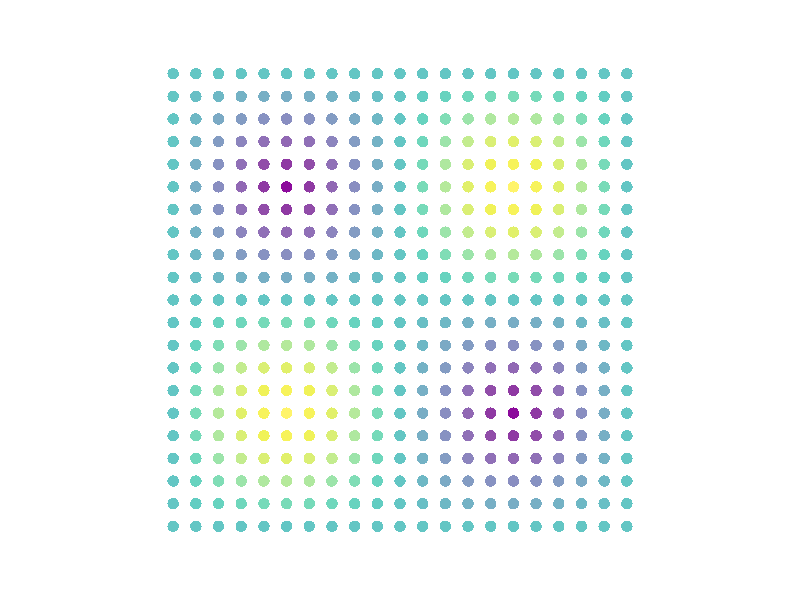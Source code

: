 #include "colors.inc"
background { rgb <1, 1, 1> }
camera {location <0, 0, 10>up <0,1,0> right <-1.33,0,0> angle 20look_at <0, 0, 0> sky <0, 1, 0> }
sphere { <-1, -1, 0>, 0.025 texture {  pigment { rgb <0.124783, 0.56509, 0.551089> } } }
sphere { <-0.9, -1, 0>, 0.025 texture {  pigment { rgb <0.124783, 0.56509, 0.551089> } } }
sphere { <-0.8, -1, 0>, 0.025 texture {  pigment { rgb <0.124783, 0.56509, 0.551089> } } }
sphere { <-0.7, -1, 0>, 0.025 texture {  pigment { rgb <0.124783, 0.56509, 0.551089> } } }
sphere { <-0.6, -1, 0>, 0.025 texture {  pigment { rgb <0.124783, 0.56509, 0.551089> } } }
sphere { <-0.5, -1, 0>, 0.025 texture {  pigment { rgb <0.124783, 0.56509, 0.551089> } } }
sphere { <-0.4, -1, 0>, 0.025 texture {  pigment { rgb <0.124783, 0.56509, 0.551089> } } }
sphere { <-0.3, -1, 0>, 0.025 texture {  pigment { rgb <0.124783, 0.56509, 0.551089> } } }
sphere { <-0.2, -1, 0>, 0.025 texture {  pigment { rgb <0.124783, 0.56509, 0.551089> } } }
sphere { <-0.1, -1, 0>, 0.025 texture {  pigment { rgb <0.124783, 0.56509, 0.551089> } } }
sphere { <5.55112e-17, -1, 0>, 0.025 texture {  pigment { rgb <0.124783, 0.56509, 0.551089> } } }
sphere { <0.1, -1, 0>, 0.025 texture {  pigment { rgb <0.124783, 0.56509, 0.551089> } } }
sphere { <0.2, -1, 0>, 0.025 texture {  pigment { rgb <0.124783, 0.56509, 0.551089> } } }
sphere { <0.3, -1, 0>, 0.025 texture {  pigment { rgb <0.124783, 0.56509, 0.551089> } } }
sphere { <0.4, -1, 0>, 0.025 texture {  pigment { rgb <0.124783, 0.56509, 0.551089> } } }
sphere { <0.5, -1, 0>, 0.025 texture {  pigment { rgb <0.124783, 0.56509, 0.551089> } } }
sphere { <0.6, -1, 0>, 0.025 texture {  pigment { rgb <0.124783, 0.56509, 0.551089> } } }
sphere { <0.7, -1, 0>, 0.025 texture {  pigment { rgb <0.124783, 0.56509, 0.551089> } } }
sphere { <0.8, -1, 0>, 0.025 texture {  pigment { rgb <0.124783, 0.56509, 0.551089> } } }
sphere { <0.9, -1, 0>, 0.025 texture {  pigment { rgb <0.124783, 0.56509, 0.551089> } } }
sphere { <1, -1, 0>, 0.025 texture {  pigment { rgb <0.124783, 0.56509, 0.551089> } } }
sphere { <-1, -0.9, 0>, 0.025 texture {  pigment { rgb <0.124783, 0.56509, 0.551089> } } }
sphere { <-0.9, -0.9, 0>, 0.025 texture {  pigment { rgb <0.122864, 0.609733, 0.538448> } } }
sphere { <-0.8, -0.9, 0>, 0.025 texture {  pigment { rgb <0.136466, 0.649899, 0.520817> } } }
sphere { <-0.7, -0.9, 0>, 0.025 texture {  pigment { rgb <0.160276, 0.681392, 0.502067> } } }
sphere { <-0.6, -0.9, 0>, 0.025 texture {  pigment { rgb <0.182348, 0.701256, 0.487573> } } }
sphere { <-0.5, -0.9, 0>, 0.025 texture {  pigment { rgb <0.191231, 0.708011, 0.482102> } } }
sphere { <-0.4, -0.9, 0>, 0.025 texture {  pigment { rgb <0.182348, 0.701256, 0.487573> } } }
sphere { <-0.3, -0.9, 0>, 0.025 texture {  pigment { rgb <0.160276, 0.681392, 0.502067> } } }
sphere { <-0.2, -0.9, 0>, 0.025 texture {  pigment { rgb <0.136466, 0.649899, 0.520817> } } }
sphere { <-0.1, -0.9, 0>, 0.025 texture {  pigment { rgb <0.122864, 0.609733, 0.538448> } } }
sphere { <5.55112e-17, -0.9, 0>, 0.025 texture {  pigment { rgb <0.124783, 0.56509, 0.551089> } } }
sphere { <0.1, -0.9, 0>, 0.025 texture {  pigment { rgb <0.138824, 0.52049, 0.55759> } } }
sphere { <0.2, -0.9, 0>, 0.025 texture {  pigment { rgb <0.157278, 0.480074, 0.559307> } } }
sphere { <0.3, -0.9, 0>, 0.025 texture {  pigment { rgb <0.17359, 0.447581, 0.558592> } } }
sphere { <0.4, -0.9, 0>, 0.025 texture {  pigment { rgb <0.184251, 0.426383, 0.557389> } } }
sphere { <0.5, -0.9, 0>, 0.025 texture {  pigment { rgb <0.187912, 0.419001, 0.556857> } } }
sphere { <0.6, -0.9, 0>, 0.025 texture {  pigment { rgb <0.184251, 0.426383, 0.557389> } } }
sphere { <0.7, -0.9, 0>, 0.025 texture {  pigment { rgb <0.17359, 0.447581, 0.558592> } } }
sphere { <0.8, -0.9, 0>, 0.025 texture {  pigment { rgb <0.157278, 0.480074, 0.559307> } } }
sphere { <0.9, -0.9, 0>, 0.025 texture {  pigment { rgb <0.138824, 0.52049, 0.55759> } } }
sphere { <1, -0.9, 0>, 0.025 texture {  pigment { rgb <0.124783, 0.56509, 0.551089> } } }
sphere { <-1, -0.8, 0>, 0.025 texture {  pigment { rgb <0.124783, 0.56509, 0.551089> } } }
sphere { <-0.9, -0.8, 0>, 0.025 texture {  pigment { rgb <0.136466, 0.649899, 0.520817> } } }
sphere { <-0.8, -0.8, 0>, 0.025 texture {  pigment { rgb <0.215375, 0.72407, 0.467841> } } }
sphere { <-0.7, -0.8, 0>, 0.025 texture {  pigment { rgb <0.331532, 0.77766, 0.403293> } } }
sphere { <-0.6, -0.8, 0>, 0.025 texture {  pigment { rgb <0.427026, 0.807977, 0.349076> } } }
sphere { <-0.5, -0.8, 0>, 0.025 texture {  pigment { rgb <0.462619, 0.817525, 0.327972> } } }
sphere { <-0.4, -0.8, 0>, 0.025 texture {  pigment { rgb <0.427026, 0.807977, 0.349076> } } }
sphere { <-0.3, -0.8, 0>, 0.025 texture {  pigment { rgb <0.331532, 0.77766, 0.403293> } } }
sphere { <-0.2, -0.8, 0>, 0.025 texture {  pigment { rgb <0.215375, 0.72407, 0.467841> } } }
sphere { <-0.1, -0.8, 0>, 0.025 texture {  pigment { rgb <0.136466, 0.649899, 0.520817> } } }
sphere { <5.55112e-17, -0.8, 0>, 0.025 texture {  pigment { rgb <0.124783, 0.56509, 0.551089> } } }
sphere { <0.1, -0.8, 0>, 0.025 texture {  pigment { rgb <0.157278, 0.480074, 0.559307> } } }
sphere { <0.2, -0.8, 0>, 0.025 texture {  pigment { rgb <0.19666, 0.401006, 0.555337> } } }
sphere { <0.3, -0.8, 0>, 0.025 texture {  pigment { rgb <0.226386, 0.334122, 0.546701> } } }
sphere { <0.4, -0.8, 0>, 0.025 texture {  pigment { rgb <0.244043, 0.288487, 0.536781> } } }
sphere { <0.5, -0.8, 0>, 0.025 texture {  pigment { rgb <0.249831, 0.272229, 0.53204> } } }
sphere { <0.6, -0.8, 0>, 0.025 texture {  pigment { rgb <0.244043, 0.288487, 0.536781> } } }
sphere { <0.7, -0.8, 0>, 0.025 texture {  pigment { rgb <0.226386, 0.334122, 0.546701> } } }
sphere { <0.8, -0.8, 0>, 0.025 texture {  pigment { rgb <0.19666, 0.401006, 0.555337> } } }
sphere { <0.9, -0.8, 0>, 0.025 texture {  pigment { rgb <0.157278, 0.480074, 0.559307> } } }
sphere { <1, -0.8, 0>, 0.025 texture {  pigment { rgb <0.124783, 0.56509, 0.551089> } } }
sphere { <-1, -0.7, 0>, 0.025 texture {  pigment { rgb <0.124783, 0.56509, 0.551089> } } }
sphere { <-0.9, -0.7, 0>, 0.025 texture {  pigment { rgb <0.160276, 0.681392, 0.502067> } } }
sphere { <-0.8, -0.7, 0>, 0.025 texture {  pigment { rgb <0.331532, 0.77766, 0.403293> } } }
sphere { <-0.7, -0.7, 0>, 0.025 texture {  pigment { rgb <0.54838, 0.837755, 0.274739> } } }
sphere { <-0.6, -0.7, 0>, 0.025 texture {  pigment { rgb <0.698564, 0.866272, 0.176366> } } }
sphere { <-0.5, -0.7, 0>, 0.025 texture {  pigment { rgb <0.749222, 0.874384, 0.145167> } } }
sphere { <-0.4, -0.7, 0>, 0.025 texture {  pigment { rgb <0.698564, 0.866272, 0.176366> } } }
sphere { <-0.3, -0.7, 0>, 0.025 texture {  pigment { rgb <0.54838, 0.837755, 0.274739> } } }
sphere { <-0.2, -0.7, 0>, 0.025 texture {  pigment { rgb <0.331532, 0.77766, 0.403293> } } }
sphere { <-0.1, -0.7, 0>, 0.025 texture {  pigment { rgb <0.160276, 0.681392, 0.502067> } } }
sphere { <5.55112e-17, -0.7, 0>, 0.025 texture {  pigment { rgb <0.124783, 0.56509, 0.551089> } } }
sphere { <0.1, -0.7, 0>, 0.025 texture {  pigment { rgb <0.17359, 0.447581, 0.558592> } } }
sphere { <0.2, -0.7, 0>, 0.025 texture {  pigment { rgb <0.226386, 0.334122, 0.546701> } } }
sphere { <0.3, -0.7, 0>, 0.025 texture {  pigment { rgb <0.262469, 0.233444, 0.517352> } } }
sphere { <0.4, -0.7, 0>, 0.025 texture {  pigment { rgb <0.279658, 0.16308, 0.475699> } } }
sphere { <0.5, -0.7, 0>, 0.025 texture {  pigment { rgb <0.283193, 0.13772, 0.455628> } } }
sphere { <0.6, -0.7, 0>, 0.025 texture {  pigment { rgb <0.279658, 0.16308, 0.475699> } } }
sphere { <0.7, -0.7, 0>, 0.025 texture {  pigment { rgb <0.262469, 0.233444, 0.517352> } } }
sphere { <0.8, -0.7, 0>, 0.025 texture {  pigment { rgb <0.226386, 0.334122, 0.546701> } } }
sphere { <0.9, -0.7, 0>, 0.025 texture {  pigment { rgb <0.17359, 0.447581, 0.558592> } } }
sphere { <1, -0.7, 0>, 0.025 texture {  pigment { rgb <0.124783, 0.56509, 0.551089> } } }
sphere { <-1, -0.6, 0>, 0.025 texture {  pigment { rgb <0.124783, 0.56509, 0.551089> } } }
sphere { <-0.9, -0.6, 0>, 0.025 texture {  pigment { rgb <0.182348, 0.701256, 0.487573> } } }
sphere { <-0.8, -0.6, 0>, 0.025 texture {  pigment { rgb <0.427026, 0.807977, 0.349076> } } }
sphere { <-0.7, -0.6, 0>, 0.025 texture {  pigment { rgb <0.698564, 0.866272, 0.176366> } } }
sphere { <-0.6, -0.6, 0>, 0.025 texture {  pigment { rgb <0.869661, 0.891161, 0.0982422> } } }
sphere { <-0.5, -0.6, 0>, 0.025 texture {  pigment { rgb <0.930867, 0.898384, 0.104401> } } }
sphere { <-0.4, -0.6, 0>, 0.025 texture {  pigment { rgb <0.869661, 0.891161, 0.0982422> } } }
sphere { <-0.3, -0.6, 0>, 0.025 texture {  pigment { rgb <0.698564, 0.866272, 0.176366> } } }
sphere { <-0.2, -0.6, 0>, 0.025 texture {  pigment { rgb <0.427026, 0.807977, 0.349076> } } }
sphere { <-0.1, -0.6, 0>, 0.025 texture {  pigment { rgb <0.182348, 0.701256, 0.487573> } } }
sphere { <5.55112e-17, -0.6, 0>, 0.025 texture {  pigment { rgb <0.124783, 0.56509, 0.551089> } } }
sphere { <0.1, -0.6, 0>, 0.025 texture {  pigment { rgb <0.184251, 0.426383, 0.557389> } } }
sphere { <0.2, -0.6, 0>, 0.025 texture {  pigment { rgb <0.244043, 0.288487, 0.536781> } } }
sphere { <0.3, -0.6, 0>, 0.025 texture {  pigment { rgb <0.279658, 0.16308, 0.475699> } } }
sphere { <0.4, -0.6, 0>, 0.025 texture {  pigment { rgb <0.282751, 0.0735842, 0.396304> } } }
sphere { <0.5, -0.6, 0>, 0.025 texture {  pigment { rgb <0.276016, 0.0402326, 0.364529> } } }
sphere { <0.6, -0.6, 0>, 0.025 texture {  pigment { rgb <0.282751, 0.0735842, 0.396304> } } }
sphere { <0.7, -0.6, 0>, 0.025 texture {  pigment { rgb <0.279658, 0.16308, 0.475699> } } }
sphere { <0.8, -0.6, 0>, 0.025 texture {  pigment { rgb <0.244043, 0.288487, 0.536781> } } }
sphere { <0.9, -0.6, 0>, 0.025 texture {  pigment { rgb <0.184251, 0.426383, 0.557389> } } }
sphere { <1, -0.6, 0>, 0.025 texture {  pigment { rgb <0.124783, 0.56509, 0.551089> } } }
sphere { <-1, -0.5, 0>, 0.025 texture {  pigment { rgb <0.124783, 0.56509, 0.551089> } } }
sphere { <-0.9, -0.5, 0>, 0.025 texture {  pigment { rgb <0.191231, 0.708011, 0.482102> } } }
sphere { <-0.8, -0.5, 0>, 0.025 texture {  pigment { rgb <0.462619, 0.817525, 0.327972> } } }
sphere { <-0.7, -0.5, 0>, 0.025 texture {  pigment { rgb <0.749222, 0.874384, 0.145167> } } }
sphere { <-0.6, -0.5, 0>, 0.025 texture {  pigment { rgb <0.930867, 0.898384, 0.104401> } } }
sphere { <-0.5, -0.5, 0>, 0.025 texture {  pigment { rgb <1.00238, 0.905727, 0.147202> } } }
sphere { <-0.4, -0.5, 0>, 0.025 texture {  pigment { rgb <0.930867, 0.898384, 0.104401> } } }
sphere { <-0.3, -0.5, 0>, 0.025 texture {  pigment { rgb <0.749222, 0.874384, 0.145167> } } }
sphere { <-0.2, -0.5, 0>, 0.025 texture {  pigment { rgb <0.462619, 0.817525, 0.327972> } } }
sphere { <-0.1, -0.5, 0>, 0.025 texture {  pigment { rgb <0.191231, 0.708011, 0.482102> } } }
sphere { <5.55112e-17, -0.5, 0>, 0.025 texture {  pigment { rgb <0.124783, 0.56509, 0.551089> } } }
sphere { <0.1, -0.5, 0>, 0.025 texture {  pigment { rgb <0.187912, 0.419001, 0.556857> } } }
sphere { <0.2, -0.5, 0>, 0.025 texture {  pigment { rgb <0.249831, 0.272229, 0.53204> } } }
sphere { <0.3, -0.5, 0>, 0.025 texture {  pigment { rgb <0.283193, 0.13772, 0.455628> } } }
sphere { <0.4, -0.5, 0>, 0.025 texture {  pigment { rgb <0.276016, 0.0402326, 0.364529> } } }
sphere { <0.5, -0.5, 0>, 0.025 texture {  pigment { rgb <0.262736, 0.0029581, 0.333353> } } }
sphere { <0.6, -0.5, 0>, 0.025 texture {  pigment { rgb <0.276016, 0.0402326, 0.364529> } } }
sphere { <0.7, -0.5, 0>, 0.025 texture {  pigment { rgb <0.283193, 0.13772, 0.455628> } } }
sphere { <0.8, -0.5, 0>, 0.025 texture {  pigment { rgb <0.249831, 0.272229, 0.53204> } } }
sphere { <0.9, -0.5, 0>, 0.025 texture {  pigment { rgb <0.187912, 0.419001, 0.556857> } } }
sphere { <1, -0.5, 0>, 0.025 texture {  pigment { rgb <0.124783, 0.56509, 0.551089> } } }
sphere { <-1, -0.4, 0>, 0.025 texture {  pigment { rgb <0.124783, 0.56509, 0.551089> } } }
sphere { <-0.9, -0.4, 0>, 0.025 texture {  pigment { rgb <0.182348, 0.701256, 0.487573> } } }
sphere { <-0.8, -0.4, 0>, 0.025 texture {  pigment { rgb <0.427026, 0.807977, 0.349076> } } }
sphere { <-0.7, -0.4, 0>, 0.025 texture {  pigment { rgb <0.698564, 0.866272, 0.176366> } } }
sphere { <-0.6, -0.4, 0>, 0.025 texture {  pigment { rgb <0.869661, 0.891161, 0.0982422> } } }
sphere { <-0.5, -0.4, 0>, 0.025 texture {  pigment { rgb <0.930867, 0.898384, 0.104401> } } }
sphere { <-0.4, -0.4, 0>, 0.025 texture {  pigment { rgb <0.869661, 0.891161, 0.0982422> } } }
sphere { <-0.3, -0.4, 0>, 0.025 texture {  pigment { rgb <0.698564, 0.866272, 0.176366> } } }
sphere { <-0.2, -0.4, 0>, 0.025 texture {  pigment { rgb <0.427026, 0.807977, 0.349076> } } }
sphere { <-0.1, -0.4, 0>, 0.025 texture {  pigment { rgb <0.182348, 0.701256, 0.487573> } } }
sphere { <5.55112e-17, -0.4, 0>, 0.025 texture {  pigment { rgb <0.124783, 0.56509, 0.551089> } } }
sphere { <0.1, -0.4, 0>, 0.025 texture {  pigment { rgb <0.184251, 0.426383, 0.557389> } } }
sphere { <0.2, -0.4, 0>, 0.025 texture {  pigment { rgb <0.244043, 0.288487, 0.536781> } } }
sphere { <0.3, -0.4, 0>, 0.025 texture {  pigment { rgb <0.279658, 0.16308, 0.475699> } } }
sphere { <0.4, -0.4, 0>, 0.025 texture {  pigment { rgb <0.282751, 0.0735842, 0.396304> } } }
sphere { <0.5, -0.4, 0>, 0.025 texture {  pigment { rgb <0.276016, 0.0402326, 0.364529> } } }
sphere { <0.6, -0.4, 0>, 0.025 texture {  pigment { rgb <0.282751, 0.0735842, 0.396304> } } }
sphere { <0.7, -0.4, 0>, 0.025 texture {  pigment { rgb <0.279658, 0.16308, 0.475699> } } }
sphere { <0.8, -0.4, 0>, 0.025 texture {  pigment { rgb <0.244043, 0.288487, 0.536781> } } }
sphere { <0.9, -0.4, 0>, 0.025 texture {  pigment { rgb <0.184251, 0.426383, 0.557389> } } }
sphere { <1, -0.4, 0>, 0.025 texture {  pigment { rgb <0.124783, 0.56509, 0.551089> } } }
sphere { <-1, -0.3, 0>, 0.025 texture {  pigment { rgb <0.124783, 0.56509, 0.551089> } } }
sphere { <-0.9, -0.3, 0>, 0.025 texture {  pigment { rgb <0.160276, 0.681392, 0.502067> } } }
sphere { <-0.8, -0.3, 0>, 0.025 texture {  pigment { rgb <0.331532, 0.77766, 0.403293> } } }
sphere { <-0.7, -0.3, 0>, 0.025 texture {  pigment { rgb <0.54838, 0.837755, 0.274739> } } }
sphere { <-0.6, -0.3, 0>, 0.025 texture {  pigment { rgb <0.698564, 0.866272, 0.176366> } } }
sphere { <-0.5, -0.3, 0>, 0.025 texture {  pigment { rgb <0.749222, 0.874384, 0.145167> } } }
sphere { <-0.4, -0.3, 0>, 0.025 texture {  pigment { rgb <0.698564, 0.866272, 0.176366> } } }
sphere { <-0.3, -0.3, 0>, 0.025 texture {  pigment { rgb <0.54838, 0.837755, 0.274739> } } }
sphere { <-0.2, -0.3, 0>, 0.025 texture {  pigment { rgb <0.331532, 0.77766, 0.403293> } } }
sphere { <-0.1, -0.3, 0>, 0.025 texture {  pigment { rgb <0.160276, 0.681392, 0.502067> } } }
sphere { <5.55112e-17, -0.3, 0>, 0.025 texture {  pigment { rgb <0.124783, 0.56509, 0.551089> } } }
sphere { <0.1, -0.3, 0>, 0.025 texture {  pigment { rgb <0.17359, 0.447581, 0.558592> } } }
sphere { <0.2, -0.3, 0>, 0.025 texture {  pigment { rgb <0.226386, 0.334122, 0.546701> } } }
sphere { <0.3, -0.3, 0>, 0.025 texture {  pigment { rgb <0.262469, 0.233444, 0.517352> } } }
sphere { <0.4, -0.3, 0>, 0.025 texture {  pigment { rgb <0.279658, 0.16308, 0.475699> } } }
sphere { <0.5, -0.3, 0>, 0.025 texture {  pigment { rgb <0.283193, 0.13772, 0.455628> } } }
sphere { <0.6, -0.3, 0>, 0.025 texture {  pigment { rgb <0.279658, 0.16308, 0.475699> } } }
sphere { <0.7, -0.3, 0>, 0.025 texture {  pigment { rgb <0.262469, 0.233444, 0.517352> } } }
sphere { <0.8, -0.3, 0>, 0.025 texture {  pigment { rgb <0.226386, 0.334122, 0.546701> } } }
sphere { <0.9, -0.3, 0>, 0.025 texture {  pigment { rgb <0.17359, 0.447581, 0.558592> } } }
sphere { <1, -0.3, 0>, 0.025 texture {  pigment { rgb <0.124783, 0.56509, 0.551089> } } }
sphere { <-1, -0.2, 0>, 0.025 texture {  pigment { rgb <0.124783, 0.56509, 0.551089> } } }
sphere { <-0.9, -0.2, 0>, 0.025 texture {  pigment { rgb <0.136466, 0.649899, 0.520817> } } }
sphere { <-0.8, -0.2, 0>, 0.025 texture {  pigment { rgb <0.215375, 0.72407, 0.467841> } } }
sphere { <-0.7, -0.2, 0>, 0.025 texture {  pigment { rgb <0.331532, 0.77766, 0.403293> } } }
sphere { <-0.6, -0.2, 0>, 0.025 texture {  pigment { rgb <0.427026, 0.807977, 0.349076> } } }
sphere { <-0.5, -0.2, 0>, 0.025 texture {  pigment { rgb <0.462619, 0.817525, 0.327972> } } }
sphere { <-0.4, -0.2, 0>, 0.025 texture {  pigment { rgb <0.427026, 0.807977, 0.349076> } } }
sphere { <-0.3, -0.2, 0>, 0.025 texture {  pigment { rgb <0.331532, 0.77766, 0.403293> } } }
sphere { <-0.2, -0.2, 0>, 0.025 texture {  pigment { rgb <0.215375, 0.72407, 0.467841> } } }
sphere { <-0.1, -0.2, 0>, 0.025 texture {  pigment { rgb <0.136466, 0.649899, 0.520817> } } }
sphere { <5.55112e-17, -0.2, 0>, 0.025 texture {  pigment { rgb <0.124783, 0.56509, 0.551089> } } }
sphere { <0.1, -0.2, 0>, 0.025 texture {  pigment { rgb <0.157278, 0.480074, 0.559307> } } }
sphere { <0.2, -0.2, 0>, 0.025 texture {  pigment { rgb <0.19666, 0.401006, 0.555337> } } }
sphere { <0.3, -0.2, 0>, 0.025 texture {  pigment { rgb <0.226386, 0.334122, 0.546701> } } }
sphere { <0.4, -0.2, 0>, 0.025 texture {  pigment { rgb <0.244043, 0.288487, 0.536781> } } }
sphere { <0.5, -0.2, 0>, 0.025 texture {  pigment { rgb <0.249831, 0.272229, 0.53204> } } }
sphere { <0.6, -0.2, 0>, 0.025 texture {  pigment { rgb <0.244043, 0.288487, 0.536781> } } }
sphere { <0.7, -0.2, 0>, 0.025 texture {  pigment { rgb <0.226386, 0.334122, 0.546701> } } }
sphere { <0.8, -0.2, 0>, 0.025 texture {  pigment { rgb <0.19666, 0.401006, 0.555337> } } }
sphere { <0.9, -0.2, 0>, 0.025 texture {  pigment { rgb <0.157278, 0.480074, 0.559307> } } }
sphere { <1, -0.2, 0>, 0.025 texture {  pigment { rgb <0.124783, 0.56509, 0.551089> } } }
sphere { <-1, -0.1, 0>, 0.025 texture {  pigment { rgb <0.124783, 0.56509, 0.551089> } } }
sphere { <-0.9, -0.1, 0>, 0.025 texture {  pigment { rgb <0.122864, 0.609733, 0.538448> } } }
sphere { <-0.8, -0.1, 0>, 0.025 texture {  pigment { rgb <0.136466, 0.649899, 0.520817> } } }
sphere { <-0.7, -0.1, 0>, 0.025 texture {  pigment { rgb <0.160276, 0.681392, 0.502067> } } }
sphere { <-0.6, -0.1, 0>, 0.025 texture {  pigment { rgb <0.182348, 0.701256, 0.487573> } } }
sphere { <-0.5, -0.1, 0>, 0.025 texture {  pigment { rgb <0.191231, 0.708011, 0.482102> } } }
sphere { <-0.4, -0.1, 0>, 0.025 texture {  pigment { rgb <0.182348, 0.701256, 0.487573> } } }
sphere { <-0.3, -0.1, 0>, 0.025 texture {  pigment { rgb <0.160276, 0.681392, 0.502067> } } }
sphere { <-0.2, -0.1, 0>, 0.025 texture {  pigment { rgb <0.136466, 0.649899, 0.520817> } } }
sphere { <-0.1, -0.1, 0>, 0.025 texture {  pigment { rgb <0.122864, 0.609733, 0.538448> } } }
sphere { <5.55112e-17, -0.1, 0>, 0.025 texture {  pigment { rgb <0.124783, 0.56509, 0.551089> } } }
sphere { <0.1, -0.1, 0>, 0.025 texture {  pigment { rgb <0.138824, 0.52049, 0.55759> } } }
sphere { <0.2, -0.1, 0>, 0.025 texture {  pigment { rgb <0.157278, 0.480074, 0.559307> } } }
sphere { <0.3, -0.1, 0>, 0.025 texture {  pigment { rgb <0.17359, 0.447581, 0.558592> } } }
sphere { <0.4, -0.1, 0>, 0.025 texture {  pigment { rgb <0.184251, 0.426383, 0.557389> } } }
sphere { <0.5, -0.1, 0>, 0.025 texture {  pigment { rgb <0.187912, 0.419001, 0.556857> } } }
sphere { <0.6, -0.1, 0>, 0.025 texture {  pigment { rgb <0.184251, 0.426383, 0.557389> } } }
sphere { <0.7, -0.1, 0>, 0.025 texture {  pigment { rgb <0.17359, 0.447581, 0.558592> } } }
sphere { <0.8, -0.1, 0>, 0.025 texture {  pigment { rgb <0.157278, 0.480074, 0.559307> } } }
sphere { <0.9, -0.1, 0>, 0.025 texture {  pigment { rgb <0.138824, 0.52049, 0.55759> } } }
sphere { <1, -0.1, 0>, 0.025 texture {  pigment { rgb <0.124783, 0.56509, 0.551089> } } }
sphere { <-1, 5.55112e-17, 0>, 0.025 texture {  pigment { rgb <0.124783, 0.56509, 0.551089> } } }
sphere { <-0.9, 5.55112e-17, 0>, 0.025 texture {  pigment { rgb <0.124783, 0.56509, 0.551089> } } }
sphere { <-0.8, 5.55112e-17, 0>, 0.025 texture {  pigment { rgb <0.124783, 0.56509, 0.551089> } } }
sphere { <-0.7, 5.55112e-17, 0>, 0.025 texture {  pigment { rgb <0.124783, 0.56509, 0.551089> } } }
sphere { <-0.6, 5.55112e-17, 0>, 0.025 texture {  pigment { rgb <0.124783, 0.56509, 0.551089> } } }
sphere { <-0.5, 5.55112e-17, 0>, 0.025 texture {  pigment { rgb <0.124783, 0.56509, 0.551089> } } }
sphere { <-0.4, 5.55112e-17, 0>, 0.025 texture {  pigment { rgb <0.124783, 0.56509, 0.551089> } } }
sphere { <-0.3, 5.55112e-17, 0>, 0.025 texture {  pigment { rgb <0.124783, 0.56509, 0.551089> } } }
sphere { <-0.2, 5.55112e-17, 0>, 0.025 texture {  pigment { rgb <0.124783, 0.56509, 0.551089> } } }
sphere { <-0.1, 5.55112e-17, 0>, 0.025 texture {  pigment { rgb <0.124783, 0.56509, 0.551089> } } }
sphere { <5.55112e-17, 5.55112e-17, 0>, 0.025 texture {  pigment { rgb <0.124783, 0.56509, 0.551089> } } }
sphere { <0.1, 5.55112e-17, 0>, 0.025 texture {  pigment { rgb <0.124783, 0.56509, 0.551089> } } }
sphere { <0.2, 5.55112e-17, 0>, 0.025 texture {  pigment { rgb <0.124783, 0.56509, 0.551089> } } }
sphere { <0.3, 5.55112e-17, 0>, 0.025 texture {  pigment { rgb <0.124783, 0.56509, 0.551089> } } }
sphere { <0.4, 5.55112e-17, 0>, 0.025 texture {  pigment { rgb <0.124783, 0.56509, 0.551089> } } }
sphere { <0.5, 5.55112e-17, 0>, 0.025 texture {  pigment { rgb <0.124783, 0.56509, 0.551089> } } }
sphere { <0.6, 5.55112e-17, 0>, 0.025 texture {  pigment { rgb <0.124783, 0.56509, 0.551089> } } }
sphere { <0.7, 5.55112e-17, 0>, 0.025 texture {  pigment { rgb <0.124783, 0.56509, 0.551089> } } }
sphere { <0.8, 5.55112e-17, 0>, 0.025 texture {  pigment { rgb <0.124783, 0.56509, 0.551089> } } }
sphere { <0.9, 5.55112e-17, 0>, 0.025 texture {  pigment { rgb <0.124783, 0.56509, 0.551089> } } }
sphere { <1, 5.55112e-17, 0>, 0.025 texture {  pigment { rgb <0.124783, 0.56509, 0.551089> } } }
sphere { <-1, 0.1, 0>, 0.025 texture {  pigment { rgb <0.124783, 0.56509, 0.551089> } } }
sphere { <-0.9, 0.1, 0>, 0.025 texture {  pigment { rgb <0.138824, 0.52049, 0.55759> } } }
sphere { <-0.8, 0.1, 0>, 0.025 texture {  pigment { rgb <0.157278, 0.480074, 0.559307> } } }
sphere { <-0.7, 0.1, 0>, 0.025 texture {  pigment { rgb <0.17359, 0.447581, 0.558592> } } }
sphere { <-0.6, 0.1, 0>, 0.025 texture {  pigment { rgb <0.184251, 0.426383, 0.557389> } } }
sphere { <-0.5, 0.1, 0>, 0.025 texture {  pigment { rgb <0.187912, 0.419001, 0.556857> } } }
sphere { <-0.4, 0.1, 0>, 0.025 texture {  pigment { rgb <0.184251, 0.426383, 0.557389> } } }
sphere { <-0.3, 0.1, 0>, 0.025 texture {  pigment { rgb <0.17359, 0.447581, 0.558592> } } }
sphere { <-0.2, 0.1, 0>, 0.025 texture {  pigment { rgb <0.157278, 0.480074, 0.559307> } } }
sphere { <-0.1, 0.1, 0>, 0.025 texture {  pigment { rgb <0.138824, 0.52049, 0.55759> } } }
sphere { <5.55112e-17, 0.1, 0>, 0.025 texture {  pigment { rgb <0.124783, 0.56509, 0.551089> } } }
sphere { <0.1, 0.1, 0>, 0.025 texture {  pigment { rgb <0.122864, 0.609733, 0.538448> } } }
sphere { <0.2, 0.1, 0>, 0.025 texture {  pigment { rgb <0.136466, 0.649899, 0.520817> } } }
sphere { <0.3, 0.1, 0>, 0.025 texture {  pigment { rgb <0.160276, 0.681392, 0.502067> } } }
sphere { <0.4, 0.1, 0>, 0.025 texture {  pigment { rgb <0.182348, 0.701256, 0.487573> } } }
sphere { <0.5, 0.1, 0>, 0.025 texture {  pigment { rgb <0.191231, 0.708011, 0.482102> } } }
sphere { <0.6, 0.1, 0>, 0.025 texture {  pigment { rgb <0.182348, 0.701256, 0.487573> } } }
sphere { <0.7, 0.1, 0>, 0.025 texture {  pigment { rgb <0.160276, 0.681392, 0.502067> } } }
sphere { <0.8, 0.1, 0>, 0.025 texture {  pigment { rgb <0.136466, 0.649899, 0.520817> } } }
sphere { <0.9, 0.1, 0>, 0.025 texture {  pigment { rgb <0.122864, 0.609733, 0.538448> } } }
sphere { <1, 0.1, 0>, 0.025 texture {  pigment { rgb <0.124783, 0.56509, 0.551089> } } }
sphere { <-1, 0.2, 0>, 0.025 texture {  pigment { rgb <0.124783, 0.56509, 0.551089> } } }
sphere { <-0.9, 0.2, 0>, 0.025 texture {  pigment { rgb <0.157278, 0.480074, 0.559307> } } }
sphere { <-0.8, 0.2, 0>, 0.025 texture {  pigment { rgb <0.19666, 0.401006, 0.555337> } } }
sphere { <-0.7, 0.2, 0>, 0.025 texture {  pigment { rgb <0.226386, 0.334122, 0.546701> } } }
sphere { <-0.6, 0.2, 0>, 0.025 texture {  pigment { rgb <0.244043, 0.288487, 0.536781> } } }
sphere { <-0.5, 0.2, 0>, 0.025 texture {  pigment { rgb <0.249831, 0.272229, 0.53204> } } }
sphere { <-0.4, 0.2, 0>, 0.025 texture {  pigment { rgb <0.244043, 0.288487, 0.536781> } } }
sphere { <-0.3, 0.2, 0>, 0.025 texture {  pigment { rgb <0.226386, 0.334122, 0.546701> } } }
sphere { <-0.2, 0.2, 0>, 0.025 texture {  pigment { rgb <0.19666, 0.401006, 0.555337> } } }
sphere { <-0.1, 0.2, 0>, 0.025 texture {  pigment { rgb <0.157278, 0.480074, 0.559307> } } }
sphere { <5.55112e-17, 0.2, 0>, 0.025 texture {  pigment { rgb <0.124783, 0.56509, 0.551089> } } }
sphere { <0.1, 0.2, 0>, 0.025 texture {  pigment { rgb <0.136466, 0.649899, 0.520817> } } }
sphere { <0.2, 0.2, 0>, 0.025 texture {  pigment { rgb <0.215375, 0.72407, 0.467841> } } }
sphere { <0.3, 0.2, 0>, 0.025 texture {  pigment { rgb <0.331532, 0.77766, 0.403293> } } }
sphere { <0.4, 0.2, 0>, 0.025 texture {  pigment { rgb <0.427026, 0.807977, 0.349076> } } }
sphere { <0.5, 0.2, 0>, 0.025 texture {  pigment { rgb <0.462619, 0.817525, 0.327972> } } }
sphere { <0.6, 0.2, 0>, 0.025 texture {  pigment { rgb <0.427026, 0.807977, 0.349076> } } }
sphere { <0.7, 0.2, 0>, 0.025 texture {  pigment { rgb <0.331532, 0.77766, 0.403293> } } }
sphere { <0.8, 0.2, 0>, 0.025 texture {  pigment { rgb <0.215375, 0.72407, 0.467841> } } }
sphere { <0.9, 0.2, 0>, 0.025 texture {  pigment { rgb <0.136466, 0.649899, 0.520817> } } }
sphere { <1, 0.2, 0>, 0.025 texture {  pigment { rgb <0.124783, 0.56509, 0.551089> } } }
sphere { <-1, 0.3, 0>, 0.025 texture {  pigment { rgb <0.124783, 0.56509, 0.551089> } } }
sphere { <-0.9, 0.3, 0>, 0.025 texture {  pigment { rgb <0.17359, 0.447581, 0.558592> } } }
sphere { <-0.8, 0.3, 0>, 0.025 texture {  pigment { rgb <0.226386, 0.334122, 0.546701> } } }
sphere { <-0.7, 0.3, 0>, 0.025 texture {  pigment { rgb <0.262469, 0.233444, 0.517352> } } }
sphere { <-0.6, 0.3, 0>, 0.025 texture {  pigment { rgb <0.279658, 0.16308, 0.475699> } } }
sphere { <-0.5, 0.3, 0>, 0.025 texture {  pigment { rgb <0.283193, 0.13772, 0.455628> } } }
sphere { <-0.4, 0.3, 0>, 0.025 texture {  pigment { rgb <0.279658, 0.16308, 0.475699> } } }
sphere { <-0.3, 0.3, 0>, 0.025 texture {  pigment { rgb <0.262469, 0.233444, 0.517352> } } }
sphere { <-0.2, 0.3, 0>, 0.025 texture {  pigment { rgb <0.226386, 0.334122, 0.546701> } } }
sphere { <-0.1, 0.3, 0>, 0.025 texture {  pigment { rgb <0.17359, 0.447581, 0.558592> } } }
sphere { <5.55112e-17, 0.3, 0>, 0.025 texture {  pigment { rgb <0.124783, 0.56509, 0.551089> } } }
sphere { <0.1, 0.3, 0>, 0.025 texture {  pigment { rgb <0.160276, 0.681392, 0.502067> } } }
sphere { <0.2, 0.3, 0>, 0.025 texture {  pigment { rgb <0.331532, 0.77766, 0.403293> } } }
sphere { <0.3, 0.3, 0>, 0.025 texture {  pigment { rgb <0.54838, 0.837755, 0.274739> } } }
sphere { <0.4, 0.3, 0>, 0.025 texture {  pigment { rgb <0.698564, 0.866272, 0.176366> } } }
sphere { <0.5, 0.3, 0>, 0.025 texture {  pigment { rgb <0.749222, 0.874384, 0.145167> } } }
sphere { <0.6, 0.3, 0>, 0.025 texture {  pigment { rgb <0.698564, 0.866272, 0.176366> } } }
sphere { <0.7, 0.3, 0>, 0.025 texture {  pigment { rgb <0.54838, 0.837755, 0.274739> } } }
sphere { <0.8, 0.3, 0>, 0.025 texture {  pigment { rgb <0.331532, 0.77766, 0.403293> } } }
sphere { <0.9, 0.3, 0>, 0.025 texture {  pigment { rgb <0.160276, 0.681392, 0.502067> } } }
sphere { <1, 0.3, 0>, 0.025 texture {  pigment { rgb <0.124783, 0.56509, 0.551089> } } }
sphere { <-1, 0.4, 0>, 0.025 texture {  pigment { rgb <0.124783, 0.56509, 0.551089> } } }
sphere { <-0.9, 0.4, 0>, 0.025 texture {  pigment { rgb <0.184251, 0.426383, 0.557389> } } }
sphere { <-0.8, 0.4, 0>, 0.025 texture {  pigment { rgb <0.244043, 0.288487, 0.536781> } } }
sphere { <-0.7, 0.4, 0>, 0.025 texture {  pigment { rgb <0.279658, 0.16308, 0.475699> } } }
sphere { <-0.6, 0.4, 0>, 0.025 texture {  pigment { rgb <0.282751, 0.0735842, 0.396304> } } }
sphere { <-0.5, 0.4, 0>, 0.025 texture {  pigment { rgb <0.276016, 0.0402326, 0.364529> } } }
sphere { <-0.4, 0.4, 0>, 0.025 texture {  pigment { rgb <0.282751, 0.0735842, 0.396304> } } }
sphere { <-0.3, 0.4, 0>, 0.025 texture {  pigment { rgb <0.279658, 0.16308, 0.475699> } } }
sphere { <-0.2, 0.4, 0>, 0.025 texture {  pigment { rgb <0.244043, 0.288487, 0.536781> } } }
sphere { <-0.1, 0.4, 0>, 0.025 texture {  pigment { rgb <0.184251, 0.426383, 0.557389> } } }
sphere { <5.55112e-17, 0.4, 0>, 0.025 texture {  pigment { rgb <0.124783, 0.56509, 0.551089> } } }
sphere { <0.1, 0.4, 0>, 0.025 texture {  pigment { rgb <0.182348, 0.701256, 0.487573> } } }
sphere { <0.2, 0.4, 0>, 0.025 texture {  pigment { rgb <0.427026, 0.807977, 0.349076> } } }
sphere { <0.3, 0.4, 0>, 0.025 texture {  pigment { rgb <0.698564, 0.866272, 0.176366> } } }
sphere { <0.4, 0.4, 0>, 0.025 texture {  pigment { rgb <0.869661, 0.891161, 0.0982422> } } }
sphere { <0.5, 0.4, 0>, 0.025 texture {  pigment { rgb <0.930867, 0.898384, 0.104401> } } }
sphere { <0.6, 0.4, 0>, 0.025 texture {  pigment { rgb <0.869661, 0.891161, 0.0982422> } } }
sphere { <0.7, 0.4, 0>, 0.025 texture {  pigment { rgb <0.698564, 0.866272, 0.176366> } } }
sphere { <0.8, 0.4, 0>, 0.025 texture {  pigment { rgb <0.427026, 0.807977, 0.349076> } } }
sphere { <0.9, 0.4, 0>, 0.025 texture {  pigment { rgb <0.182348, 0.701256, 0.487573> } } }
sphere { <1, 0.4, 0>, 0.025 texture {  pigment { rgb <0.124783, 0.56509, 0.551089> } } }
sphere { <-1, 0.5, 0>, 0.025 texture {  pigment { rgb <0.124783, 0.56509, 0.551089> } } }
sphere { <-0.9, 0.5, 0>, 0.025 texture {  pigment { rgb <0.187912, 0.419001, 0.556857> } } }
sphere { <-0.8, 0.5, 0>, 0.025 texture {  pigment { rgb <0.249831, 0.272229, 0.53204> } } }
sphere { <-0.7, 0.5, 0>, 0.025 texture {  pigment { rgb <0.283193, 0.13772, 0.455628> } } }
sphere { <-0.6, 0.5, 0>, 0.025 texture {  pigment { rgb <0.276016, 0.0402326, 0.364529> } } }
sphere { <-0.5, 0.5, 0>, 0.025 texture {  pigment { rgb <0.262736, 0.0029581, 0.333353> } } }
sphere { <-0.4, 0.5, 0>, 0.025 texture {  pigment { rgb <0.276016, 0.0402326, 0.364529> } } }
sphere { <-0.3, 0.5, 0>, 0.025 texture {  pigment { rgb <0.283193, 0.13772, 0.455628> } } }
sphere { <-0.2, 0.5, 0>, 0.025 texture {  pigment { rgb <0.249831, 0.272229, 0.53204> } } }
sphere { <-0.1, 0.5, 0>, 0.025 texture {  pigment { rgb <0.187912, 0.419001, 0.556857> } } }
sphere { <5.55112e-17, 0.5, 0>, 0.025 texture {  pigment { rgb <0.124783, 0.56509, 0.551089> } } }
sphere { <0.1, 0.5, 0>, 0.025 texture {  pigment { rgb <0.191231, 0.708011, 0.482102> } } }
sphere { <0.2, 0.5, 0>, 0.025 texture {  pigment { rgb <0.462619, 0.817525, 0.327972> } } }
sphere { <0.3, 0.5, 0>, 0.025 texture {  pigment { rgb <0.749222, 0.874384, 0.145167> } } }
sphere { <0.4, 0.5, 0>, 0.025 texture {  pigment { rgb <0.930867, 0.898384, 0.104401> } } }
sphere { <0.5, 0.5, 0>, 0.025 texture {  pigment { rgb <1.00238, 0.905727, 0.147202> } } }
sphere { <0.6, 0.5, 0>, 0.025 texture {  pigment { rgb <0.930867, 0.898384, 0.104401> } } }
sphere { <0.7, 0.5, 0>, 0.025 texture {  pigment { rgb <0.749222, 0.874384, 0.145167> } } }
sphere { <0.8, 0.5, 0>, 0.025 texture {  pigment { rgb <0.462619, 0.817525, 0.327972> } } }
sphere { <0.9, 0.5, 0>, 0.025 texture {  pigment { rgb <0.191231, 0.708011, 0.482102> } } }
sphere { <1, 0.5, 0>, 0.025 texture {  pigment { rgb <0.124783, 0.56509, 0.551089> } } }
sphere { <-1, 0.6, 0>, 0.025 texture {  pigment { rgb <0.124783, 0.56509, 0.551089> } } }
sphere { <-0.9, 0.6, 0>, 0.025 texture {  pigment { rgb <0.184251, 0.426383, 0.557389> } } }
sphere { <-0.8, 0.6, 0>, 0.025 texture {  pigment { rgb <0.244043, 0.288487, 0.536781> } } }
sphere { <-0.7, 0.6, 0>, 0.025 texture {  pigment { rgb <0.279658, 0.16308, 0.475699> } } }
sphere { <-0.6, 0.6, 0>, 0.025 texture {  pigment { rgb <0.282751, 0.0735842, 0.396304> } } }
sphere { <-0.5, 0.6, 0>, 0.025 texture {  pigment { rgb <0.276016, 0.0402326, 0.364529> } } }
sphere { <-0.4, 0.6, 0>, 0.025 texture {  pigment { rgb <0.282751, 0.0735842, 0.396304> } } }
sphere { <-0.3, 0.6, 0>, 0.025 texture {  pigment { rgb <0.279658, 0.16308, 0.475699> } } }
sphere { <-0.2, 0.6, 0>, 0.025 texture {  pigment { rgb <0.244043, 0.288487, 0.536781> } } }
sphere { <-0.1, 0.6, 0>, 0.025 texture {  pigment { rgb <0.184251, 0.426383, 0.557389> } } }
sphere { <5.55112e-17, 0.6, 0>, 0.025 texture {  pigment { rgb <0.124783, 0.56509, 0.551089> } } }
sphere { <0.1, 0.6, 0>, 0.025 texture {  pigment { rgb <0.182348, 0.701256, 0.487573> } } }
sphere { <0.2, 0.6, 0>, 0.025 texture {  pigment { rgb <0.427026, 0.807977, 0.349076> } } }
sphere { <0.3, 0.6, 0>, 0.025 texture {  pigment { rgb <0.698564, 0.866272, 0.176366> } } }
sphere { <0.4, 0.6, 0>, 0.025 texture {  pigment { rgb <0.869661, 0.891161, 0.0982422> } } }
sphere { <0.5, 0.6, 0>, 0.025 texture {  pigment { rgb <0.930867, 0.898384, 0.104401> } } }
sphere { <0.6, 0.6, 0>, 0.025 texture {  pigment { rgb <0.869661, 0.891161, 0.0982422> } } }
sphere { <0.7, 0.6, 0>, 0.025 texture {  pigment { rgb <0.698564, 0.866272, 0.176366> } } }
sphere { <0.8, 0.6, 0>, 0.025 texture {  pigment { rgb <0.427026, 0.807977, 0.349076> } } }
sphere { <0.9, 0.6, 0>, 0.025 texture {  pigment { rgb <0.182348, 0.701256, 0.487573> } } }
sphere { <1, 0.6, 0>, 0.025 texture {  pigment { rgb <0.124783, 0.56509, 0.551089> } } }
sphere { <-1, 0.7, 0>, 0.025 texture {  pigment { rgb <0.124783, 0.56509, 0.551089> } } }
sphere { <-0.9, 0.7, 0>, 0.025 texture {  pigment { rgb <0.17359, 0.447581, 0.558592> } } }
sphere { <-0.8, 0.7, 0>, 0.025 texture {  pigment { rgb <0.226386, 0.334122, 0.546701> } } }
sphere { <-0.7, 0.7, 0>, 0.025 texture {  pigment { rgb <0.262469, 0.233444, 0.517352> } } }
sphere { <-0.6, 0.7, 0>, 0.025 texture {  pigment { rgb <0.279658, 0.16308, 0.475699> } } }
sphere { <-0.5, 0.7, 0>, 0.025 texture {  pigment { rgb <0.283193, 0.13772, 0.455628> } } }
sphere { <-0.4, 0.7, 0>, 0.025 texture {  pigment { rgb <0.279658, 0.16308, 0.475699> } } }
sphere { <-0.3, 0.7, 0>, 0.025 texture {  pigment { rgb <0.262469, 0.233444, 0.517352> } } }
sphere { <-0.2, 0.7, 0>, 0.025 texture {  pigment { rgb <0.226386, 0.334122, 0.546701> } } }
sphere { <-0.1, 0.7, 0>, 0.025 texture {  pigment { rgb <0.17359, 0.447581, 0.558592> } } }
sphere { <5.55112e-17, 0.7, 0>, 0.025 texture {  pigment { rgb <0.124783, 0.56509, 0.551089> } } }
sphere { <0.1, 0.7, 0>, 0.025 texture {  pigment { rgb <0.160276, 0.681392, 0.502067> } } }
sphere { <0.2, 0.7, 0>, 0.025 texture {  pigment { rgb <0.331532, 0.77766, 0.403293> } } }
sphere { <0.3, 0.7, 0>, 0.025 texture {  pigment { rgb <0.54838, 0.837755, 0.274739> } } }
sphere { <0.4, 0.7, 0>, 0.025 texture {  pigment { rgb <0.698564, 0.866272, 0.176366> } } }
sphere { <0.5, 0.7, 0>, 0.025 texture {  pigment { rgb <0.749222, 0.874384, 0.145167> } } }
sphere { <0.6, 0.7, 0>, 0.025 texture {  pigment { rgb <0.698564, 0.866272, 0.176366> } } }
sphere { <0.7, 0.7, 0>, 0.025 texture {  pigment { rgb <0.54838, 0.837755, 0.274739> } } }
sphere { <0.8, 0.7, 0>, 0.025 texture {  pigment { rgb <0.331532, 0.77766, 0.403293> } } }
sphere { <0.9, 0.7, 0>, 0.025 texture {  pigment { rgb <0.160276, 0.681392, 0.502067> } } }
sphere { <1, 0.7, 0>, 0.025 texture {  pigment { rgb <0.124783, 0.56509, 0.551089> } } }
sphere { <-1, 0.8, 0>, 0.025 texture {  pigment { rgb <0.124783, 0.56509, 0.551089> } } }
sphere { <-0.9, 0.8, 0>, 0.025 texture {  pigment { rgb <0.157278, 0.480074, 0.559307> } } }
sphere { <-0.8, 0.8, 0>, 0.025 texture {  pigment { rgb <0.19666, 0.401006, 0.555337> } } }
sphere { <-0.7, 0.8, 0>, 0.025 texture {  pigment { rgb <0.226386, 0.334122, 0.546701> } } }
sphere { <-0.6, 0.8, 0>, 0.025 texture {  pigment { rgb <0.244043, 0.288487, 0.536781> } } }
sphere { <-0.5, 0.8, 0>, 0.025 texture {  pigment { rgb <0.249831, 0.272229, 0.53204> } } }
sphere { <-0.4, 0.8, 0>, 0.025 texture {  pigment { rgb <0.244043, 0.288487, 0.536781> } } }
sphere { <-0.3, 0.8, 0>, 0.025 texture {  pigment { rgb <0.226386, 0.334122, 0.546701> } } }
sphere { <-0.2, 0.8, 0>, 0.025 texture {  pigment { rgb <0.19666, 0.401006, 0.555337> } } }
sphere { <-0.1, 0.8, 0>, 0.025 texture {  pigment { rgb <0.157278, 0.480074, 0.559307> } } }
sphere { <5.55112e-17, 0.8, 0>, 0.025 texture {  pigment { rgb <0.124783, 0.56509, 0.551089> } } }
sphere { <0.1, 0.8, 0>, 0.025 texture {  pigment { rgb <0.136466, 0.649899, 0.520817> } } }
sphere { <0.2, 0.8, 0>, 0.025 texture {  pigment { rgb <0.215375, 0.72407, 0.467841> } } }
sphere { <0.3, 0.8, 0>, 0.025 texture {  pigment { rgb <0.331532, 0.77766, 0.403293> } } }
sphere { <0.4, 0.8, 0>, 0.025 texture {  pigment { rgb <0.427026, 0.807977, 0.349076> } } }
sphere { <0.5, 0.8, 0>, 0.025 texture {  pigment { rgb <0.462619, 0.817525, 0.327972> } } }
sphere { <0.6, 0.8, 0>, 0.025 texture {  pigment { rgb <0.427026, 0.807977, 0.349076> } } }
sphere { <0.7, 0.8, 0>, 0.025 texture {  pigment { rgb <0.331532, 0.77766, 0.403293> } } }
sphere { <0.8, 0.8, 0>, 0.025 texture {  pigment { rgb <0.215375, 0.72407, 0.467841> } } }
sphere { <0.9, 0.8, 0>, 0.025 texture {  pigment { rgb <0.136466, 0.649899, 0.520817> } } }
sphere { <1, 0.8, 0>, 0.025 texture {  pigment { rgb <0.124783, 0.56509, 0.551089> } } }
sphere { <-1, 0.9, 0>, 0.025 texture {  pigment { rgb <0.124783, 0.56509, 0.551089> } } }
sphere { <-0.9, 0.9, 0>, 0.025 texture {  pigment { rgb <0.138824, 0.52049, 0.55759> } } }
sphere { <-0.8, 0.9, 0>, 0.025 texture {  pigment { rgb <0.157278, 0.480074, 0.559307> } } }
sphere { <-0.7, 0.9, 0>, 0.025 texture {  pigment { rgb <0.17359, 0.447581, 0.558592> } } }
sphere { <-0.6, 0.9, 0>, 0.025 texture {  pigment { rgb <0.184251, 0.426383, 0.557389> } } }
sphere { <-0.5, 0.9, 0>, 0.025 texture {  pigment { rgb <0.187912, 0.419001, 0.556857> } } }
sphere { <-0.4, 0.9, 0>, 0.025 texture {  pigment { rgb <0.184251, 0.426383, 0.557389> } } }
sphere { <-0.3, 0.9, 0>, 0.025 texture {  pigment { rgb <0.17359, 0.447581, 0.558592> } } }
sphere { <-0.2, 0.9, 0>, 0.025 texture {  pigment { rgb <0.157278, 0.480074, 0.559307> } } }
sphere { <-0.1, 0.9, 0>, 0.025 texture {  pigment { rgb <0.138824, 0.52049, 0.55759> } } }
sphere { <5.55112e-17, 0.9, 0>, 0.025 texture {  pigment { rgb <0.124783, 0.56509, 0.551089> } } }
sphere { <0.1, 0.9, 0>, 0.025 texture {  pigment { rgb <0.122864, 0.609733, 0.538448> } } }
sphere { <0.2, 0.9, 0>, 0.025 texture {  pigment { rgb <0.136466, 0.649899, 0.520817> } } }
sphere { <0.3, 0.9, 0>, 0.025 texture {  pigment { rgb <0.160276, 0.681392, 0.502067> } } }
sphere { <0.4, 0.9, 0>, 0.025 texture {  pigment { rgb <0.182348, 0.701256, 0.487573> } } }
sphere { <0.5, 0.9, 0>, 0.025 texture {  pigment { rgb <0.191231, 0.708011, 0.482102> } } }
sphere { <0.6, 0.9, 0>, 0.025 texture {  pigment { rgb <0.182348, 0.701256, 0.487573> } } }
sphere { <0.7, 0.9, 0>, 0.025 texture {  pigment { rgb <0.160276, 0.681392, 0.502067> } } }
sphere { <0.8, 0.9, 0>, 0.025 texture {  pigment { rgb <0.136466, 0.649899, 0.520817> } } }
sphere { <0.9, 0.9, 0>, 0.025 texture {  pigment { rgb <0.122864, 0.609733, 0.538448> } } }
sphere { <1, 0.9, 0>, 0.025 texture {  pigment { rgb <0.124783, 0.56509, 0.551089> } } }
sphere { <-1, 1, 0>, 0.025 texture {  pigment { rgb <0.124783, 0.56509, 0.551089> } } }
sphere { <-0.9, 1, 0>, 0.025 texture {  pigment { rgb <0.124783, 0.56509, 0.551089> } } }
sphere { <-0.8, 1, 0>, 0.025 texture {  pigment { rgb <0.124783, 0.56509, 0.551089> } } }
sphere { <-0.7, 1, 0>, 0.025 texture {  pigment { rgb <0.124783, 0.56509, 0.551089> } } }
sphere { <-0.6, 1, 0>, 0.025 texture {  pigment { rgb <0.124783, 0.56509, 0.551089> } } }
sphere { <-0.5, 1, 0>, 0.025 texture {  pigment { rgb <0.124783, 0.56509, 0.551089> } } }
sphere { <-0.4, 1, 0>, 0.025 texture {  pigment { rgb <0.124783, 0.56509, 0.551089> } } }
sphere { <-0.3, 1, 0>, 0.025 texture {  pigment { rgb <0.124783, 0.56509, 0.551089> } } }
sphere { <-0.2, 1, 0>, 0.025 texture {  pigment { rgb <0.124783, 0.56509, 0.551089> } } }
sphere { <-0.1, 1, 0>, 0.025 texture {  pigment { rgb <0.124783, 0.56509, 0.551089> } } }
sphere { <5.55112e-17, 1, 0>, 0.025 texture {  pigment { rgb <0.124783, 0.56509, 0.551089> } } }
sphere { <0.1, 1, 0>, 0.025 texture {  pigment { rgb <0.124783, 0.56509, 0.551089> } } }
sphere { <0.2, 1, 0>, 0.025 texture {  pigment { rgb <0.124783, 0.56509, 0.551089> } } }
sphere { <0.3, 1, 0>, 0.025 texture {  pigment { rgb <0.124783, 0.56509, 0.551089> } } }
sphere { <0.4, 1, 0>, 0.025 texture {  pigment { rgb <0.124783, 0.56509, 0.551089> } } }
sphere { <0.5, 1, 0>, 0.025 texture {  pigment { rgb <0.124783, 0.56509, 0.551089> } } }
sphere { <0.6, 1, 0>, 0.025 texture {  pigment { rgb <0.124783, 0.56509, 0.551089> } } }
sphere { <0.7, 1, 0>, 0.025 texture {  pigment { rgb <0.124783, 0.56509, 0.551089> } } }
sphere { <0.8, 1, 0>, 0.025 texture {  pigment { rgb <0.124783, 0.56509, 0.551089> } } }
sphere { <0.9, 1, 0>, 0.025 texture {  pigment { rgb <0.124783, 0.56509, 0.551089> } } }
sphere { <1, 1, 0>, 0.025 texture {  pigment { rgb <0.124783, 0.56509, 0.551089> } } }
light_source {<10, 10, 10> color White}
light_source {<0, 0, 10> color White}
light_source {<-10, -10, 10> color White}
